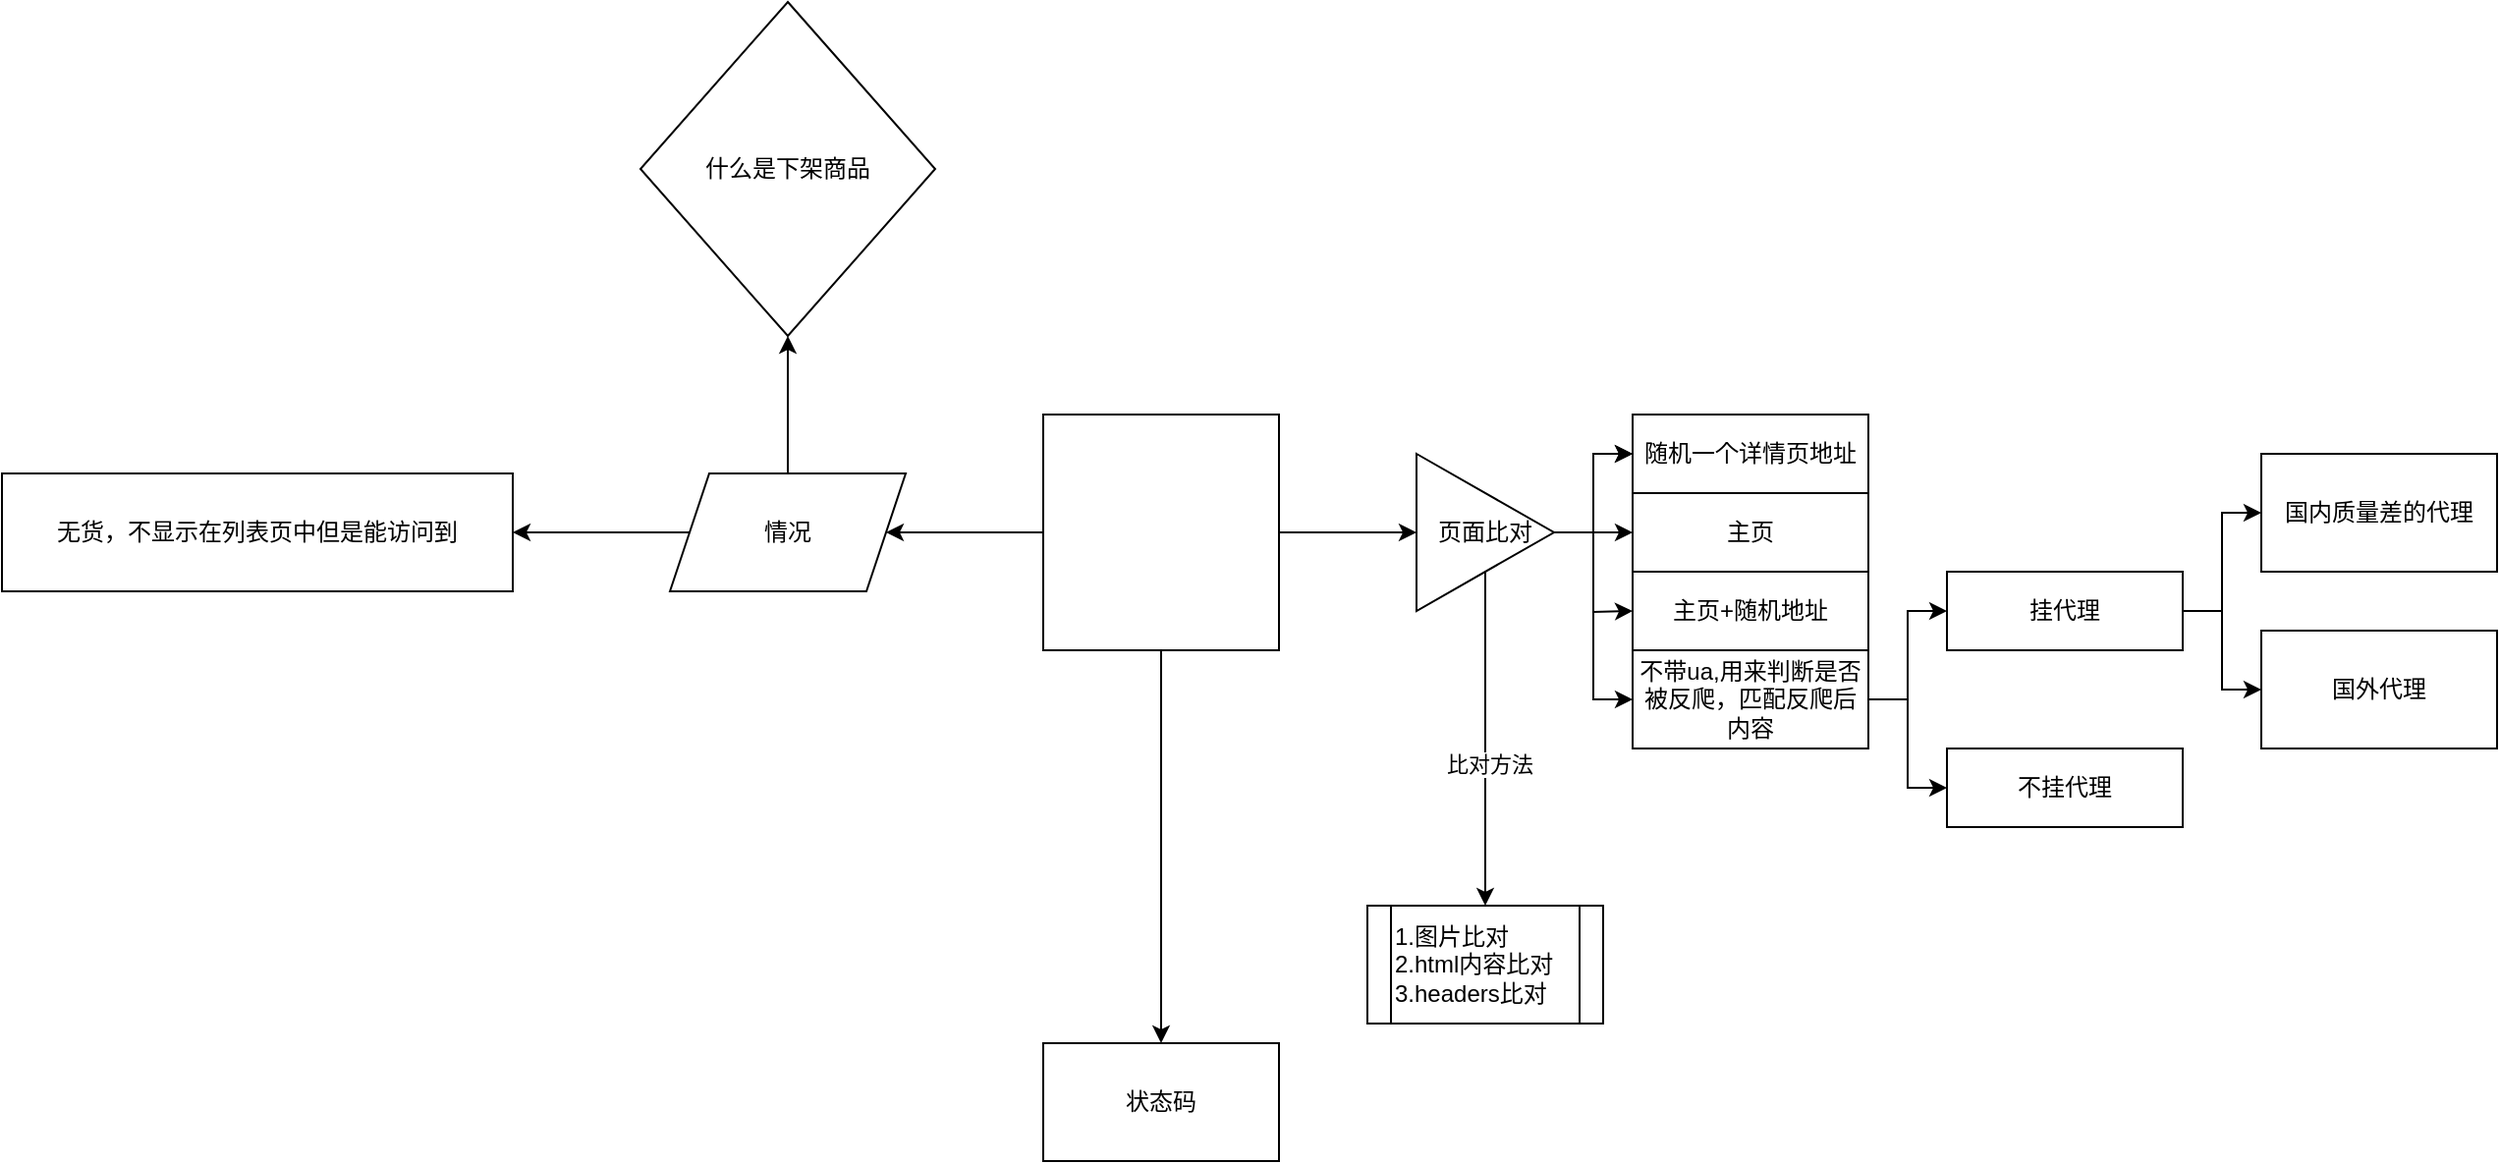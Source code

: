 <mxfile version="24.2.0" type="github">
  <diagram name="第 1 页" id="3JIkpw_Emx1wUANGg2bD">
    <mxGraphModel dx="1816" dy="1694" grid="1" gridSize="10" guides="1" tooltips="1" connect="1" arrows="1" fold="1" page="1" pageScale="1" pageWidth="827" pageHeight="1169" math="0" shadow="0">
      <root>
        <mxCell id="0" />
        <mxCell id="1" parent="0" />
        <mxCell id="BjOHHrVJlMZzDyevExWu-7" style="edgeStyle=orthogonalEdgeStyle;rounded=0;orthogonalLoop=1;jettySize=auto;html=1;entryX=0;entryY=0.5;entryDx=0;entryDy=0;" parent="1" source="BjOHHrVJlMZzDyevExWu-1" target="BjOHHrVJlMZzDyevExWu-5" edge="1">
          <mxGeometry relative="1" as="geometry" />
        </mxCell>
        <mxCell id="vGvqWLiiHs5UemGnEOGw-1" style="edgeStyle=orthogonalEdgeStyle;rounded=0;orthogonalLoop=1;jettySize=auto;html=1;" edge="1" parent="1" source="BjOHHrVJlMZzDyevExWu-1">
          <mxGeometry relative="1" as="geometry">
            <mxPoint x="60" y="320" as="targetPoint" />
          </mxGeometry>
        </mxCell>
        <mxCell id="vGvqWLiiHs5UemGnEOGw-4" value="" style="edgeStyle=orthogonalEdgeStyle;rounded=0;orthogonalLoop=1;jettySize=auto;html=1;" edge="1" parent="1" source="BjOHHrVJlMZzDyevExWu-1">
          <mxGeometry relative="1" as="geometry">
            <mxPoint x="-80" y="60" as="targetPoint" />
          </mxGeometry>
        </mxCell>
        <mxCell id="BjOHHrVJlMZzDyevExWu-1" value="" style="rounded=0;whiteSpace=wrap;html=1;" parent="1" vertex="1">
          <mxGeometry width="120" height="120" as="geometry" />
        </mxCell>
        <mxCell id="BjOHHrVJlMZzDyevExWu-2" value="随机一个详情页地址" style="rounded=0;whiteSpace=wrap;html=1;strokeColor=default;align=center;verticalAlign=middle;fontFamily=Helvetica;fontSize=12;fontColor=default;fillColor=default;" parent="1" vertex="1">
          <mxGeometry x="300" width="120" height="40" as="geometry" />
        </mxCell>
        <mxCell id="BjOHHrVJlMZzDyevExWu-6" style="edgeStyle=orthogonalEdgeStyle;rounded=0;orthogonalLoop=1;jettySize=auto;html=1;exitX=1;exitY=0.5;exitDx=0;exitDy=0;entryX=0;entryY=0.5;entryDx=0;entryDy=0;" parent="1" source="BjOHHrVJlMZzDyevExWu-5" target="BjOHHrVJlMZzDyevExWu-2" edge="1">
          <mxGeometry relative="1" as="geometry" />
        </mxCell>
        <mxCell id="BjOHHrVJlMZzDyevExWu-9" value="" style="edgeStyle=orthogonalEdgeStyle;rounded=0;orthogonalLoop=1;jettySize=auto;html=1;" parent="1" source="BjOHHrVJlMZzDyevExWu-5" target="BjOHHrVJlMZzDyevExWu-2" edge="1">
          <mxGeometry relative="1" as="geometry" />
        </mxCell>
        <mxCell id="BjOHHrVJlMZzDyevExWu-11" style="edgeStyle=orthogonalEdgeStyle;rounded=0;orthogonalLoop=1;jettySize=auto;html=1;entryX=0;entryY=0.5;entryDx=0;entryDy=0;" parent="1" source="BjOHHrVJlMZzDyevExWu-5" target="BjOHHrVJlMZzDyevExWu-10" edge="1">
          <mxGeometry relative="1" as="geometry" />
        </mxCell>
        <mxCell id="BjOHHrVJlMZzDyevExWu-12" style="edgeStyle=orthogonalEdgeStyle;rounded=0;orthogonalLoop=1;jettySize=auto;html=1;" parent="1" source="BjOHHrVJlMZzDyevExWu-5" edge="1">
          <mxGeometry relative="1" as="geometry">
            <mxPoint x="300" y="100" as="targetPoint" />
          </mxGeometry>
        </mxCell>
        <mxCell id="BjOHHrVJlMZzDyevExWu-17" style="edgeStyle=orthogonalEdgeStyle;rounded=0;orthogonalLoop=1;jettySize=auto;html=1;entryX=0;entryY=0.5;entryDx=0;entryDy=0;" parent="1" source="BjOHHrVJlMZzDyevExWu-5" target="BjOHHrVJlMZzDyevExWu-16" edge="1">
          <mxGeometry relative="1" as="geometry" />
        </mxCell>
        <mxCell id="BjOHHrVJlMZzDyevExWu-26" style="edgeStyle=orthogonalEdgeStyle;rounded=0;orthogonalLoop=1;jettySize=auto;html=1;" parent="1" source="BjOHHrVJlMZzDyevExWu-5" edge="1">
          <mxGeometry relative="1" as="geometry">
            <mxPoint x="225" y="250" as="targetPoint" />
          </mxGeometry>
        </mxCell>
        <mxCell id="BjOHHrVJlMZzDyevExWu-27" value="比对方法" style="edgeLabel;html=1;align=center;verticalAlign=middle;resizable=0;points=[];" parent="BjOHHrVJlMZzDyevExWu-26" vertex="1" connectable="0">
          <mxGeometry x="0.152" y="1" relative="1" as="geometry">
            <mxPoint as="offset" />
          </mxGeometry>
        </mxCell>
        <mxCell id="BjOHHrVJlMZzDyevExWu-5" value="页面比对" style="triangle;whiteSpace=wrap;html=1;" parent="1" vertex="1">
          <mxGeometry x="190" y="20" width="70" height="80" as="geometry" />
        </mxCell>
        <mxCell id="BjOHHrVJlMZzDyevExWu-10" value="主页" style="rounded=0;whiteSpace=wrap;html=1;strokeColor=default;align=center;verticalAlign=middle;fontFamily=Helvetica;fontSize=12;fontColor=default;fillColor=default;" parent="1" vertex="1">
          <mxGeometry x="300" y="40" width="120" height="40" as="geometry" />
        </mxCell>
        <mxCell id="BjOHHrVJlMZzDyevExWu-13" value="主页+随机地址" style="rounded=0;whiteSpace=wrap;html=1;strokeColor=default;align=center;verticalAlign=middle;fontFamily=Helvetica;fontSize=12;fontColor=default;fillColor=default;" parent="1" vertex="1">
          <mxGeometry x="300" y="80" width="120" height="40" as="geometry" />
        </mxCell>
        <mxCell id="BjOHHrVJlMZzDyevExWu-19" value="" style="edgeStyle=orthogonalEdgeStyle;rounded=0;orthogonalLoop=1;jettySize=auto;html=1;" parent="1" source="BjOHHrVJlMZzDyevExWu-16" target="BjOHHrVJlMZzDyevExWu-18" edge="1">
          <mxGeometry relative="1" as="geometry" />
        </mxCell>
        <mxCell id="BjOHHrVJlMZzDyevExWu-20" style="edgeStyle=orthogonalEdgeStyle;rounded=0;orthogonalLoop=1;jettySize=auto;html=1;entryX=0;entryY=0.5;entryDx=0;entryDy=0;" parent="1" source="BjOHHrVJlMZzDyevExWu-16" target="BjOHHrVJlMZzDyevExWu-21" edge="1">
          <mxGeometry relative="1" as="geometry">
            <mxPoint x="440" y="190" as="targetPoint" />
          </mxGeometry>
        </mxCell>
        <mxCell id="BjOHHrVJlMZzDyevExWu-16" value="不带ua,用来判断是否被反爬，匹配反爬后内容" style="rounded=0;whiteSpace=wrap;html=1;strokeColor=default;align=center;verticalAlign=middle;fontFamily=Helvetica;fontSize=12;fontColor=default;fillColor=default;" parent="1" vertex="1">
          <mxGeometry x="300" y="120" width="120" height="50" as="geometry" />
        </mxCell>
        <mxCell id="BjOHHrVJlMZzDyevExWu-23" value="" style="edgeStyle=orthogonalEdgeStyle;rounded=0;orthogonalLoop=1;jettySize=auto;html=1;" parent="1" source="BjOHHrVJlMZzDyevExWu-18" target="BjOHHrVJlMZzDyevExWu-22" edge="1">
          <mxGeometry relative="1" as="geometry" />
        </mxCell>
        <mxCell id="BjOHHrVJlMZzDyevExWu-25" style="edgeStyle=orthogonalEdgeStyle;rounded=0;orthogonalLoop=1;jettySize=auto;html=1;entryX=0;entryY=0.5;entryDx=0;entryDy=0;" parent="1" source="BjOHHrVJlMZzDyevExWu-18" target="BjOHHrVJlMZzDyevExWu-24" edge="1">
          <mxGeometry relative="1" as="geometry" />
        </mxCell>
        <mxCell id="BjOHHrVJlMZzDyevExWu-18" value="挂代理" style="whiteSpace=wrap;html=1;rounded=0;" parent="1" vertex="1">
          <mxGeometry x="460" y="80" width="120" height="40" as="geometry" />
        </mxCell>
        <mxCell id="BjOHHrVJlMZzDyevExWu-21" value="不挂代理" style="whiteSpace=wrap;html=1;rounded=0;" parent="1" vertex="1">
          <mxGeometry x="460" y="170" width="120" height="40" as="geometry" />
        </mxCell>
        <mxCell id="BjOHHrVJlMZzDyevExWu-22" value="国内质量差的代理" style="whiteSpace=wrap;html=1;rounded=0;" parent="1" vertex="1">
          <mxGeometry x="620" y="20" width="120" height="60" as="geometry" />
        </mxCell>
        <mxCell id="BjOHHrVJlMZzDyevExWu-24" value="国外代理" style="whiteSpace=wrap;html=1;rounded=0;" parent="1" vertex="1">
          <mxGeometry x="620" y="110" width="120" height="60" as="geometry" />
        </mxCell>
        <mxCell id="BjOHHrVJlMZzDyevExWu-28" value="1.图片比对&lt;div&gt;2.html内容比对&lt;/div&gt;&lt;div&gt;3.headers比对&lt;/div&gt;" style="shape=process;whiteSpace=wrap;html=1;backgroundOutline=1;align=left;" parent="1" vertex="1">
          <mxGeometry x="165" y="250" width="120" height="60" as="geometry" />
        </mxCell>
        <mxCell id="vGvqWLiiHs5UemGnEOGw-2" value="状态码" style="rounded=0;whiteSpace=wrap;html=1;" vertex="1" parent="1">
          <mxGeometry y="320" width="120" height="60" as="geometry" />
        </mxCell>
        <mxCell id="vGvqWLiiHs5UemGnEOGw-7" value="" style="edgeStyle=orthogonalEdgeStyle;rounded=0;orthogonalLoop=1;jettySize=auto;html=1;" edge="1" parent="1" source="vGvqWLiiHs5UemGnEOGw-5" target="vGvqWLiiHs5UemGnEOGw-6">
          <mxGeometry relative="1" as="geometry" />
        </mxCell>
        <mxCell id="vGvqWLiiHs5UemGnEOGw-11" value="" style="edgeStyle=orthogonalEdgeStyle;rounded=0;orthogonalLoop=1;jettySize=auto;html=1;" edge="1" parent="1" source="vGvqWLiiHs5UemGnEOGw-5" target="vGvqWLiiHs5UemGnEOGw-10">
          <mxGeometry relative="1" as="geometry" />
        </mxCell>
        <mxCell id="vGvqWLiiHs5UemGnEOGw-5" value="情况" style="shape=parallelogram;perimeter=parallelogramPerimeter;whiteSpace=wrap;html=1;fixedSize=1;" vertex="1" parent="1">
          <mxGeometry x="-190" y="30" width="120" height="60" as="geometry" />
        </mxCell>
        <mxCell id="vGvqWLiiHs5UemGnEOGw-6" value="无货，不显示在列表页中但是能访问到" style="whiteSpace=wrap;html=1;" vertex="1" parent="1">
          <mxGeometry x="-530" y="30" width="260" height="60" as="geometry" />
        </mxCell>
        <mxCell id="vGvqWLiiHs5UemGnEOGw-10" value="什么是下架商品" style="rhombus;whiteSpace=wrap;html=1;" vertex="1" parent="1">
          <mxGeometry x="-205" y="-210" width="150" height="170" as="geometry" />
        </mxCell>
      </root>
    </mxGraphModel>
  </diagram>
</mxfile>
